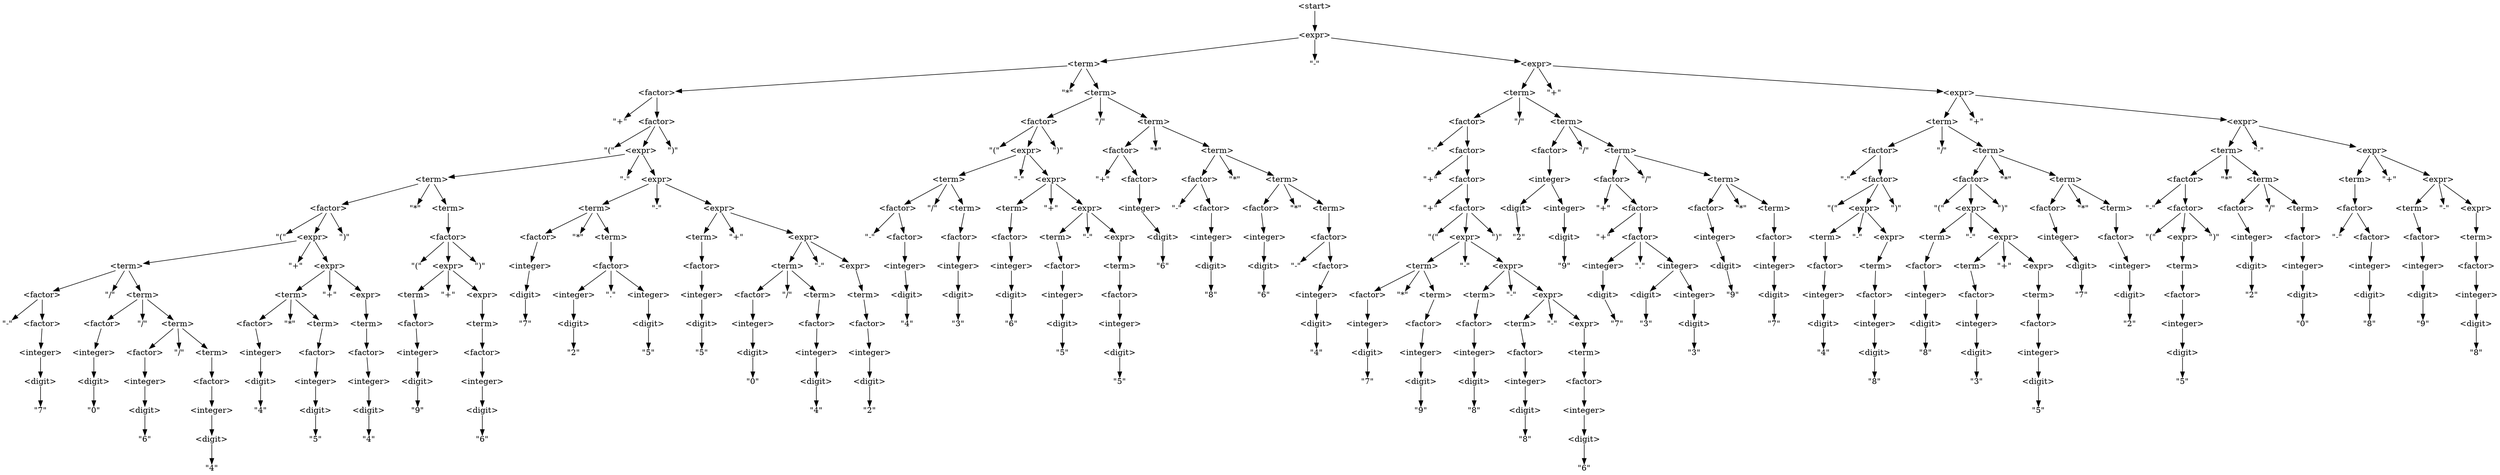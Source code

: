 digraph Derivation {

    node [shape=plain];

    n1 [label="\<start\>"];
    n2 [label="\<expr\>"];
    n1 -> n2;

    n3 [label="\<term\>"];
    n2 -> n3;

    n4 [label="\"-\""];
    n2 -> n4;

    n5 [label="\<expr\>"];
    n2 -> n5;

    n6 [label="\<factor\>"];
    n3 -> n6;

    n7 [label="\"*\""];
    n3 -> n7;

    n8 [label="\<term\>"];
    n3 -> n8;

    n9 [label="\<term\>"];
    n5 -> n9;

    n10 [label="\"+\""];
    n5 -> n10;

    n11 [label="\<expr\>"];
    n5 -> n11;

    n12 [label="\"+\""];
    n6 -> n12;

    n13 [label="\<factor\>"];
    n6 -> n13;

    n14 [label="\<factor\>"];
    n8 -> n14;

    n15 [label="\"/\""];
    n8 -> n15;

    n16 [label="\<term\>"];
    n8 -> n16;

    n17 [label="\<factor\>"];
    n9 -> n17;

    n18 [label="\"/\""];
    n9 -> n18;

    n19 [label="\<term\>"];
    n9 -> n19;

    n20 [label="\<term\>"];
    n11 -> n20;

    n21 [label="\"+\""];
    n11 -> n21;

    n22 [label="\<expr\>"];
    n11 -> n22;

    n23 [label="\"(\""];
    n13 -> n23;

    n24 [label="\<expr\>"];
    n13 -> n24;

    n25 [label="\")\""];
    n13 -> n25;

    n26 [label="\"(\""];
    n14 -> n26;

    n27 [label="\<expr\>"];
    n14 -> n27;

    n28 [label="\")\""];
    n14 -> n28;

    n29 [label="\<factor\>"];
    n16 -> n29;

    n30 [label="\"*\""];
    n16 -> n30;

    n31 [label="\<term\>"];
    n16 -> n31;

    n32 [label="\"-\""];
    n17 -> n32;

    n33 [label="\<factor\>"];
    n17 -> n33;

    n34 [label="\<factor\>"];
    n19 -> n34;

    n35 [label="\"/\""];
    n19 -> n35;

    n36 [label="\<term\>"];
    n19 -> n36;

    n37 [label="\<factor\>"];
    n20 -> n37;

    n38 [label="\"/\""];
    n20 -> n38;

    n39 [label="\<term\>"];
    n20 -> n39;

    n40 [label="\<term\>"];
    n22 -> n40;

    n41 [label="\"-\""];
    n22 -> n41;

    n42 [label="\<expr\>"];
    n22 -> n42;

    n43 [label="\<term\>"];
    n24 -> n43;

    n44 [label="\"-\""];
    n24 -> n44;

    n45 [label="\<expr\>"];
    n24 -> n45;

    n46 [label="\<term\>"];
    n27 -> n46;

    n47 [label="\"-\""];
    n27 -> n47;

    n48 [label="\<expr\>"];
    n27 -> n48;

    n49 [label="\"+\""];
    n29 -> n49;

    n50 [label="\<factor\>"];
    n29 -> n50;

    n51 [label="\<factor\>"];
    n31 -> n51;

    n52 [label="\"*\""];
    n31 -> n52;

    n53 [label="\<term\>"];
    n31 -> n53;

    n54 [label="\"+\""];
    n33 -> n54;

    n55 [label="\<factor\>"];
    n33 -> n55;

    n56 [label="\<integer\>"];
    n34 -> n56;

    n57 [label="\<factor\>"];
    n36 -> n57;

    n58 [label="\"/\""];
    n36 -> n58;

    n59 [label="\<term\>"];
    n36 -> n59;

    n60 [label="\"-\""];
    n37 -> n60;

    n61 [label="\<factor\>"];
    n37 -> n61;

    n62 [label="\<factor\>"];
    n39 -> n62;

    n63 [label="\"*\""];
    n39 -> n63;

    n64 [label="\<term\>"];
    n39 -> n64;

    n65 [label="\<factor\>"];
    n40 -> n65;

    n66 [label="\"*\""];
    n40 -> n66;

    n67 [label="\<term\>"];
    n40 -> n67;

    n68 [label="\<term\>"];
    n42 -> n68;

    n69 [label="\"+\""];
    n42 -> n69;

    n70 [label="\<expr\>"];
    n42 -> n70;

    n71 [label="\<factor\>"];
    n43 -> n71;

    n72 [label="\"*\""];
    n43 -> n72;

    n73 [label="\<term\>"];
    n43 -> n73;

    n74 [label="\<term\>"];
    n45 -> n74;

    n75 [label="\"-\""];
    n45 -> n75;

    n76 [label="\<expr\>"];
    n45 -> n76;

    n77 [label="\<factor\>"];
    n46 -> n77;

    n78 [label="\"/\""];
    n46 -> n78;

    n79 [label="\<term\>"];
    n46 -> n79;

    n80 [label="\<term\>"];
    n48 -> n80;

    n81 [label="\"+\""];
    n48 -> n81;

    n82 [label="\<expr\>"];
    n48 -> n82;

    n83 [label="\<integer\>"];
    n50 -> n83;

    n84 [label="\"-\""];
    n51 -> n84;

    n85 [label="\<factor\>"];
    n51 -> n85;

    n86 [label="\<factor\>"];
    n53 -> n86;

    n87 [label="\"*\""];
    n53 -> n87;

    n88 [label="\<term\>"];
    n53 -> n88;

    n89 [label="\"+\""];
    n55 -> n89;

    n90 [label="\<factor\>"];
    n55 -> n90;

    n91 [label="\<digit\>"];
    n56 -> n91;

    n92 [label="\<integer\>"];
    n56 -> n92;

    n93 [label="\"+\""];
    n57 -> n93;

    n94 [label="\<factor\>"];
    n57 -> n94;

    n95 [label="\<factor\>"];
    n59 -> n95;

    n96 [label="\"*\""];
    n59 -> n96;

    n97 [label="\<term\>"];
    n59 -> n97;

    n98 [label="\"(\""];
    n61 -> n98;

    n99 [label="\<expr\>"];
    n61 -> n99;

    n100 [label="\")\""];
    n61 -> n100;

    n101 [label="\"(\""];
    n62 -> n101;

    n102 [label="\<expr\>"];
    n62 -> n102;

    n103 [label="\")\""];
    n62 -> n103;

    n104 [label="\<factor\>"];
    n64 -> n104;

    n105 [label="\"*\""];
    n64 -> n105;

    n106 [label="\<term\>"];
    n64 -> n106;

    n107 [label="\"-\""];
    n65 -> n107;

    n108 [label="\<factor\>"];
    n65 -> n108;

    n109 [label="\<factor\>"];
    n67 -> n109;

    n110 [label="\"/\""];
    n67 -> n110;

    n111 [label="\<term\>"];
    n67 -> n111;

    n112 [label="\<factor\>"];
    n68 -> n112;

    n113 [label="\<term\>"];
    n70 -> n113;

    n114 [label="\"-\""];
    n70 -> n114;

    n115 [label="\<expr\>"];
    n70 -> n115;

    n116 [label="\"(\""];
    n71 -> n116;

    n117 [label="\<expr\>"];
    n71 -> n117;

    n118 [label="\")\""];
    n71 -> n118;

    n119 [label="\<factor\>"];
    n73 -> n119;

    n120 [label="\<factor\>"];
    n74 -> n120;

    n121 [label="\"*\""];
    n74 -> n121;

    n122 [label="\<term\>"];
    n74 -> n122;

    n123 [label="\<term\>"];
    n76 -> n123;

    n124 [label="\"+\""];
    n76 -> n124;

    n125 [label="\<expr\>"];
    n76 -> n125;

    n126 [label="\"-\""];
    n77 -> n126;

    n127 [label="\<factor\>"];
    n77 -> n127;

    n128 [label="\<factor\>"];
    n79 -> n128;

    n129 [label="\<factor\>"];
    n80 -> n129;

    n130 [label="\<term\>"];
    n82 -> n130;

    n131 [label="\"-\""];
    n82 -> n131;

    n132 [label="\<expr\>"];
    n82 -> n132;

    n133 [label="\<digit\>"];
    n83 -> n133;

    n134 [label="\<integer\>"];
    n85 -> n134;

    n135 [label="\<integer\>"];
    n86 -> n135;

    n136 [label="\<factor\>"];
    n88 -> n136;

    n137 [label="\"(\""];
    n90 -> n137;

    n138 [label="\<expr\>"];
    n90 -> n138;

    n139 [label="\")\""];
    n90 -> n139;

    n140 [label="\"2\""];
    n91 -> n140;

    n141 [label="\<digit\>"];
    n92 -> n141;

    n142 [label="\"+\""];
    n94 -> n142;

    n143 [label="\<factor\>"];
    n94 -> n143;

    n144 [label="\<integer\>"];
    n95 -> n144;

    n145 [label="\<factor\>"];
    n97 -> n145;

    n146 [label="\<term\>"];
    n99 -> n146;

    n147 [label="\"-\""];
    n99 -> n147;

    n148 [label="\<expr\>"];
    n99 -> n148;

    n149 [label="\<term\>"];
    n102 -> n149;

    n150 [label="\"-\""];
    n102 -> n150;

    n151 [label="\<expr\>"];
    n102 -> n151;

    n152 [label="\<integer\>"];
    n104 -> n152;

    n153 [label="\<factor\>"];
    n106 -> n153;

    n154 [label="\"(\""];
    n108 -> n154;

    n155 [label="\<expr\>"];
    n108 -> n155;

    n156 [label="\")\""];
    n108 -> n156;

    n157 [label="\<integer\>"];
    n109 -> n157;

    n158 [label="\<factor\>"];
    n111 -> n158;

    n159 [label="\"-\""];
    n112 -> n159;

    n160 [label="\<factor\>"];
    n112 -> n160;

    n161 [label="\<factor\>"];
    n113 -> n161;

    n162 [label="\<term\>"];
    n115 -> n162;

    n163 [label="\<term\>"];
    n117 -> n163;

    n164 [label="\"+\""];
    n117 -> n164;

    n165 [label="\<expr\>"];
    n117 -> n165;

    n166 [label="\"(\""];
    n119 -> n166;

    n167 [label="\<expr\>"];
    n119 -> n167;

    n168 [label="\")\""];
    n119 -> n168;

    n169 [label="\<integer\>"];
    n120 -> n169;

    n170 [label="\<factor\>"];
    n122 -> n170;

    n171 [label="\<factor\>"];
    n123 -> n171;

    n172 [label="\<term\>"];
    n125 -> n172;

    n173 [label="\"-\""];
    n125 -> n173;

    n174 [label="\<expr\>"];
    n125 -> n174;

    n175 [label="\<integer\>"];
    n127 -> n175;

    n176 [label="\<integer\>"];
    n128 -> n176;

    n177 [label="\<integer\>"];
    n129 -> n177;

    n178 [label="\<factor\>"];
    n130 -> n178;

    n179 [label="\<term\>"];
    n132 -> n179;

    n180 [label="\"6\""];
    n133 -> n180;

    n181 [label="\<digit\>"];
    n134 -> n181;

    n182 [label="\<digit\>"];
    n135 -> n182;

    n183 [label="\"-\""];
    n136 -> n183;

    n184 [label="\<factor\>"];
    n136 -> n184;

    n185 [label="\<term\>"];
    n138 -> n185;

    n186 [label="\"-\""];
    n138 -> n186;

    n187 [label="\<expr\>"];
    n138 -> n187;

    n188 [label="\"9\""];
    n141 -> n188;

    n189 [label="\<integer\>"];
    n143 -> n189;

    n190 [label="\".\""];
    n143 -> n190;

    n191 [label="\<integer\>"];
    n143 -> n191;

    n192 [label="\<digit\>"];
    n144 -> n192;

    n193 [label="\<integer\>"];
    n145 -> n193;

    n194 [label="\<factor\>"];
    n146 -> n194;

    n195 [label="\<term\>"];
    n148 -> n195;

    n196 [label="\<factor\>"];
    n149 -> n196;

    n197 [label="\<term\>"];
    n151 -> n197;

    n198 [label="\"+\""];
    n151 -> n198;

    n199 [label="\<expr\>"];
    n151 -> n199;

    n200 [label="\<digit\>"];
    n152 -> n200;

    n201 [label="\<integer\>"];
    n153 -> n201;

    n202 [label="\<term\>"];
    n155 -> n202;

    n203 [label="\<digit\>"];
    n157 -> n203;

    n204 [label="\<integer\>"];
    n158 -> n204;

    n205 [label="\<integer\>"];
    n160 -> n205;

    n206 [label="\<integer\>"];
    n161 -> n206;

    n207 [label="\<factor\>"];
    n162 -> n207;

    n208 [label="\<factor\>"];
    n163 -> n208;

    n209 [label="\"/\""];
    n163 -> n209;

    n210 [label="\<term\>"];
    n163 -> n210;

    n211 [label="\<term\>"];
    n165 -> n211;

    n212 [label="\"+\""];
    n165 -> n212;

    n213 [label="\<expr\>"];
    n165 -> n213;

    n214 [label="\<term\>"];
    n167 -> n214;

    n215 [label="\"+\""];
    n167 -> n215;

    n216 [label="\<expr\>"];
    n167 -> n216;

    n217 [label="\<digit\>"];
    n169 -> n217;

    n218 [label="\<integer\>"];
    n170 -> n218;

    n219 [label="\".\""];
    n170 -> n219;

    n220 [label="\<integer\>"];
    n170 -> n220;

    n221 [label="\<integer\>"];
    n171 -> n221;

    n222 [label="\<factor\>"];
    n172 -> n222;

    n223 [label="\"/\""];
    n172 -> n223;

    n224 [label="\<term\>"];
    n172 -> n224;

    n225 [label="\<term\>"];
    n174 -> n225;

    n226 [label="\<digit\>"];
    n175 -> n226;

    n227 [label="\<digit\>"];
    n176 -> n227;

    n228 [label="\<digit\>"];
    n177 -> n228;

    n229 [label="\<integer\>"];
    n178 -> n229;

    n230 [label="\<factor\>"];
    n179 -> n230;

    n231 [label="\"8\""];
    n181 -> n231;

    n232 [label="\"6\""];
    n182 -> n232;

    n233 [label="\<integer\>"];
    n184 -> n233;

    n234 [label="\<factor\>"];
    n185 -> n234;

    n235 [label="\"*\""];
    n185 -> n235;

    n236 [label="\<term\>"];
    n185 -> n236;

    n237 [label="\<term\>"];
    n187 -> n237;

    n238 [label="\"-\""];
    n187 -> n238;

    n239 [label="\<expr\>"];
    n187 -> n239;

    n240 [label="\<digit\>"];
    n189 -> n240;

    n241 [label="\<digit\>"];
    n191 -> n241;

    n242 [label="\<integer\>"];
    n191 -> n242;

    n243 [label="\"9\""];
    n192 -> n243;

    n244 [label="\<digit\>"];
    n193 -> n244;

    n245 [label="\<integer\>"];
    n194 -> n245;

    n246 [label="\<factor\>"];
    n195 -> n246;

    n247 [label="\<integer\>"];
    n196 -> n247;

    n248 [label="\<factor\>"];
    n197 -> n248;

    n249 [label="\<term\>"];
    n199 -> n249;

    n250 [label="\"7\""];
    n200 -> n250;

    n251 [label="\<digit\>"];
    n201 -> n251;

    n252 [label="\<factor\>"];
    n202 -> n252;

    n253 [label="\"2\""];
    n203 -> n253;

    n254 [label="\<digit\>"];
    n204 -> n254;

    n255 [label="\<digit\>"];
    n205 -> n255;

    n256 [label="\<digit\>"];
    n206 -> n256;

    n257 [label="\<integer\>"];
    n207 -> n257;

    n258 [label="\"-\""];
    n208 -> n258;

    n259 [label="\<factor\>"];
    n208 -> n259;

    n260 [label="\<factor\>"];
    n210 -> n260;

    n261 [label="\"/\""];
    n210 -> n261;

    n262 [label="\<term\>"];
    n210 -> n262;

    n263 [label="\<factor\>"];
    n211 -> n263;

    n264 [label="\"*\""];
    n211 -> n264;

    n265 [label="\<term\>"];
    n211 -> n265;

    n266 [label="\<term\>"];
    n213 -> n266;

    n267 [label="\<factor\>"];
    n214 -> n267;

    n268 [label="\<term\>"];
    n216 -> n268;

    n269 [label="\"7\""];
    n217 -> n269;

    n270 [label="\<digit\>"];
    n218 -> n270;

    n271 [label="\<digit\>"];
    n220 -> n271;

    n272 [label="\<digit\>"];
    n221 -> n272;

    n273 [label="\<integer\>"];
    n222 -> n273;

    n274 [label="\<factor\>"];
    n224 -> n274;

    n275 [label="\<factor\>"];
    n225 -> n275;

    n276 [label="\"4\""];
    n226 -> n276;

    n277 [label="\"3\""];
    n227 -> n277;

    n278 [label="\"6\""];
    n228 -> n278;

    n279 [label="\<digit\>"];
    n229 -> n279;

    n280 [label="\<integer\>"];
    n230 -> n280;

    n281 [label="\<digit\>"];
    n233 -> n281;

    n282 [label="\<integer\>"];
    n234 -> n282;

    n283 [label="\<factor\>"];
    n236 -> n283;

    n284 [label="\<factor\>"];
    n237 -> n284;

    n285 [label="\<term\>"];
    n239 -> n285;

    n286 [label="\"-\""];
    n239 -> n286;

    n287 [label="\<expr\>"];
    n239 -> n287;

    n288 [label="\"7\""];
    n240 -> n288;

    n289 [label="\"3\""];
    n241 -> n289;

    n290 [label="\<digit\>"];
    n242 -> n290;

    n291 [label="\"7\""];
    n244 -> n291;

    n292 [label="\<digit\>"];
    n245 -> n292;

    n293 [label="\<integer\>"];
    n246 -> n293;

    n294 [label="\<digit\>"];
    n247 -> n294;

    n295 [label="\<integer\>"];
    n248 -> n295;

    n296 [label="\<factor\>"];
    n249 -> n296;

    n297 [label="\"2\""];
    n251 -> n297;

    n298 [label="\<integer\>"];
    n252 -> n298;

    n299 [label="\"0\""];
    n254 -> n299;

    n300 [label="\"8\""];
    n255 -> n300;

    n301 [label="\"9\""];
    n256 -> n301;

    n302 [label="\<digit\>"];
    n257 -> n302;

    n303 [label="\<integer\>"];
    n259 -> n303;

    n304 [label="\<integer\>"];
    n260 -> n304;

    n305 [label="\<factor\>"];
    n262 -> n305;

    n306 [label="\"/\""];
    n262 -> n306;

    n307 [label="\<term\>"];
    n262 -> n307;

    n308 [label="\<integer\>"];
    n263 -> n308;

    n309 [label="\<factor\>"];
    n265 -> n309;

    n310 [label="\<factor\>"];
    n266 -> n310;

    n311 [label="\<integer\>"];
    n267 -> n311;

    n312 [label="\<factor\>"];
    n268 -> n312;

    n313 [label="\"2\""];
    n270 -> n313;

    n314 [label="\"5\""];
    n271 -> n314;

    n315 [label="\"5\""];
    n272 -> n315;

    n316 [label="\<digit\>"];
    n273 -> n316;

    n317 [label="\<integer\>"];
    n274 -> n317;

    n318 [label="\<integer\>"];
    n275 -> n318;

    n319 [label="\"5\""];
    n279 -> n319;

    n320 [label="\<digit\>"];
    n280 -> n320;

    n321 [label="\"4\""];
    n281 -> n321;

    n322 [label="\<digit\>"];
    n282 -> n322;

    n323 [label="\<integer\>"];
    n283 -> n323;

    n324 [label="\<integer\>"];
    n284 -> n324;

    n325 [label="\<factor\>"];
    n285 -> n325;

    n326 [label="\<term\>"];
    n287 -> n326;

    n327 [label="\"3\""];
    n290 -> n327;

    n328 [label="\"4\""];
    n292 -> n328;

    n329 [label="\<digit\>"];
    n293 -> n329;

    n330 [label="\"8\""];
    n294 -> n330;

    n331 [label="\<digit\>"];
    n295 -> n331;

    n332 [label="\<integer\>"];
    n296 -> n332;

    n333 [label="\<digit\>"];
    n298 -> n333;

    n334 [label="\"8\""];
    n302 -> n334;

    n335 [label="\<digit\>"];
    n303 -> n335;

    n336 [label="\<digit\>"];
    n304 -> n336;

    n337 [label="\<integer\>"];
    n305 -> n337;

    n338 [label="\<factor\>"];
    n307 -> n338;

    n339 [label="\<digit\>"];
    n308 -> n339;

    n340 [label="\<integer\>"];
    n309 -> n340;

    n341 [label="\<integer\>"];
    n310 -> n341;

    n342 [label="\<digit\>"];
    n311 -> n342;

    n343 [label="\<integer\>"];
    n312 -> n343;

    n344 [label="\"0\""];
    n316 -> n344;

    n345 [label="\<digit\>"];
    n317 -> n345;

    n346 [label="\<digit\>"];
    n318 -> n346;

    n347 [label="\"5\""];
    n320 -> n347;

    n348 [label="\"7\""];
    n322 -> n348;

    n349 [label="\<digit\>"];
    n323 -> n349;

    n350 [label="\<digit\>"];
    n324 -> n350;

    n351 [label="\<integer\>"];
    n325 -> n351;

    n352 [label="\<factor\>"];
    n326 -> n352;

    n353 [label="\"8\""];
    n329 -> n353;

    n354 [label="\"3\""];
    n331 -> n354;

    n355 [label="\<digit\>"];
    n332 -> n355;

    n356 [label="\"5\""];
    n333 -> n356;

    n357 [label="\"7\""];
    n335 -> n357;

    n358 [label="\"0\""];
    n336 -> n358;

    n359 [label="\<digit\>"];
    n337 -> n359;

    n360 [label="\<integer\>"];
    n338 -> n360;

    n361 [label="\"4\""];
    n339 -> n361;

    n362 [label="\<digit\>"];
    n340 -> n362;

    n363 [label="\<digit\>"];
    n341 -> n363;

    n364 [label="\"9\""];
    n342 -> n364;

    n365 [label="\<digit\>"];
    n343 -> n365;

    n366 [label="\"4\""];
    n345 -> n366;

    n367 [label="\"2\""];
    n346 -> n367;

    n368 [label="\"9\""];
    n349 -> n368;

    n369 [label="\"8\""];
    n350 -> n369;

    n370 [label="\<digit\>"];
    n351 -> n370;

    n371 [label="\<integer\>"];
    n352 -> n371;

    n372 [label="\"5\""];
    n355 -> n372;

    n373 [label="\"6\""];
    n359 -> n373;

    n374 [label="\<digit\>"];
    n360 -> n374;

    n375 [label="\"5\""];
    n362 -> n375;

    n376 [label="\"4\""];
    n363 -> n376;

    n377 [label="\"6\""];
    n365 -> n377;

    n378 [label="\"8\""];
    n370 -> n378;

    n379 [label="\<digit\>"];
    n371 -> n379;

    n380 [label="\"4\""];
    n374 -> n380;

    n381 [label="\"6\""];
    n379 -> n381;

}

